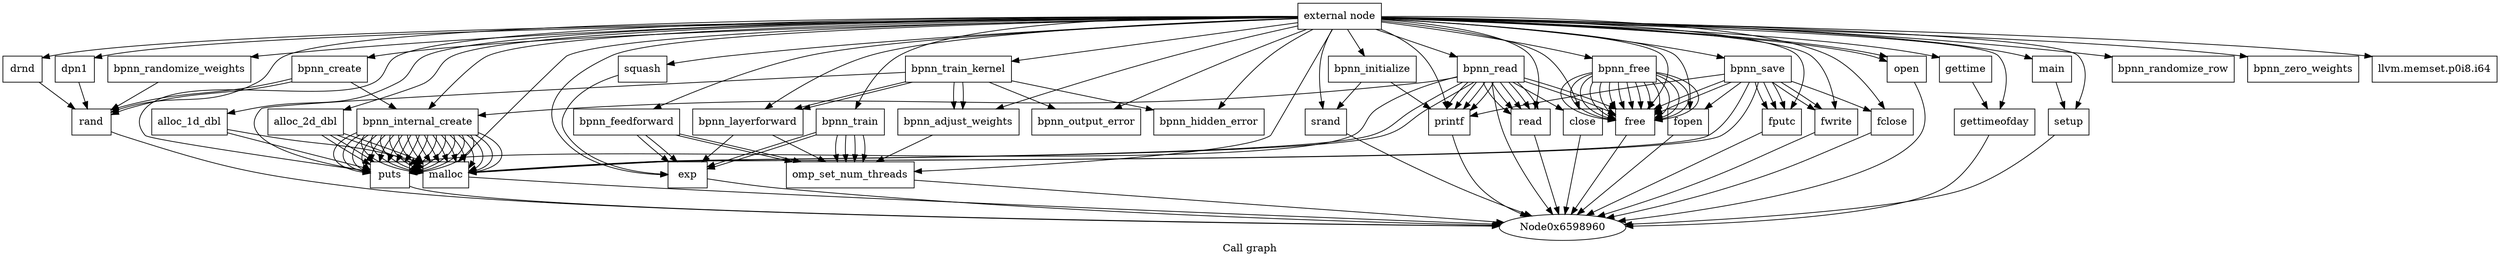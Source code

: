 digraph "Call graph" {
	label="Call graph";

	Node0x6612b30 [shape=record,label="{external node}"];
	Node0x6612b30 -> Node0x6609830;
	Node0x6612b30 -> Node0x65a1330;
	Node0x6612b30 -> Node0x65f8f20;
	Node0x6612b30 -> Node0x65a0860;
	Node0x6612b30 -> Node0x65ece60;
	Node0x6612b30 -> Node0x65a2580;
	Node0x6612b30 -> Node0x661ac60;
	Node0x6612b30 -> Node0x65a31b0;
	Node0x6612b30 -> Node0x65a5520;
	Node0x6612b30 -> Node0x65a6d40;
	Node0x6612b30 -> Node0x65a73c0;
	Node0x6612b30 -> Node0x65aa1a0;
	Node0x6612b30 -> Node0x65aab90;
	Node0x6612b30 -> Node0x65ad020;
	Node0x6612b30 -> Node0x65ae100;
	Node0x6612b30 -> Node0x65b2440;
	Node0x6612b30 -> Node0x65b43e0;
	Node0x6612b30 -> Node0x65b4f10;
	Node0x6612b30 -> Node0x65b6ca0;
	Node0x6612b30 -> Node0x65c3a10;
	Node0x6612b30 -> Node0x65c7b50;
	Node0x6612b30 -> Node0x65cbf20;
	Node0x6612b30 -> Node0x65ceb20;
	Node0x6612b30 -> Node0x65d4680;
	Node0x6612b30 -> Node0x65dcec0;
	Node0x6612b30 -> Node0x65f7960;
	Node0x6612b30 -> Node0x66071b0;
	Node0x6612b30 -> Node0x66073d0;
	Node0x6612b30 -> Node0x6608a50;
	Node0x6612b30 -> Node0x660cc90;
	Node0x6612b30 -> Node0x660f470;
	Node0x6612b30 -> Node0x6610650;
	Node0x6612b30 -> Node0x6611de0;
	Node0x6612b30 -> Node0x661bd00;
	Node0x6612b30 -> Node0x661bd00;
	Node0x6612b30 -> Node0x6616c00;
	Node0x6612b30 -> Node0x6617fb0;
	Node0x6612b30 -> Node0x661e8a0;
	Node0x6612b30 -> Node0x65eee00;
	Node0x6612b30 -> Node0x658e080;
	Node0x6612b30 -> Node0x6590c40;
	Node0x6612b30 -> Node0x65a1180;
	Node0x661bd00 [shape=record,label="{open}"];
	Node0x661bd00 -> Node0x6598960;
	Node0x6609830 [shape=record,label="{drnd}"];
	Node0x6609830 -> Node0x65a1330;
	Node0x65a1330 [shape=record,label="{rand}"];
	Node0x65a1330 -> Node0x6598960;
	Node0x65f8f20 [shape=record,label="{dpn1}"];
	Node0x65f8f20 -> Node0x65a1330;
	Node0x65a0860 [shape=record,label="{squash}"];
	Node0x65a0860 -> Node0x65ece60;
	Node0x65ece60 [shape=record,label="{exp}"];
	Node0x65ece60 -> Node0x6598960;
	Node0x65a2580 [shape=record,label="{alloc_1d_dbl}"];
	Node0x65a2580 -> Node0x661ac60;
	Node0x65a2580 -> Node0x65a31b0;
	Node0x661ac60 [shape=record,label="{malloc}"];
	Node0x661ac60 -> Node0x6598960;
	Node0x65a31b0 [shape=record,label="{puts}"];
	Node0x65a31b0 -> Node0x6598960;
	Node0x65a5520 [shape=record,label="{alloc_2d_dbl}"];
	Node0x65a5520 -> Node0x661ac60;
	Node0x65a5520 -> Node0x65a31b0;
	Node0x65a5520 -> Node0x661ac60;
	Node0x65a5520 -> Node0x65a31b0;
	Node0x65a6d40 [shape=record,label="{bpnn_randomize_weights}"];
	Node0x65a6d40 -> Node0x65a1330;
	Node0x65a73c0 [shape=record,label="{bpnn_randomize_row}"];
	Node0x65aa1a0 [shape=record,label="{bpnn_zero_weights}"];
	Node0x65aab90 [shape=record,label="{llvm.memset.p0i8.i64}"];
	Node0x65eee00 [shape=record,label="{gettimeofday}"];
	Node0x65eee00 -> Node0x6598960;
	Node0x65ad020 [shape=record,label="{bpnn_initialize}"];
	Node0x65ad020 -> Node0x65ae100;
	Node0x65ad020 -> Node0x65b2440;
	Node0x65ae100 [shape=record,label="{printf}"];
	Node0x65ae100 -> Node0x6598960;
	Node0x65b2440 [shape=record,label="{srand}"];
	Node0x65b2440 -> Node0x6598960;
	Node0x65b43e0 [shape=record,label="{bpnn_internal_create}"];
	Node0x65b43e0 -> Node0x661ac60;
	Node0x65b43e0 -> Node0x65a31b0;
	Node0x65b43e0 -> Node0x661ac60;
	Node0x65b43e0 -> Node0x65a31b0;
	Node0x65b43e0 -> Node0x661ac60;
	Node0x65b43e0 -> Node0x65a31b0;
	Node0x65b43e0 -> Node0x661ac60;
	Node0x65b43e0 -> Node0x65a31b0;
	Node0x65b43e0 -> Node0x661ac60;
	Node0x65b43e0 -> Node0x65a31b0;
	Node0x65b43e0 -> Node0x661ac60;
	Node0x65b43e0 -> Node0x65a31b0;
	Node0x65b43e0 -> Node0x661ac60;
	Node0x65b43e0 -> Node0x65a31b0;
	Node0x65b43e0 -> Node0x661ac60;
	Node0x65b43e0 -> Node0x65a31b0;
	Node0x65b43e0 -> Node0x661ac60;
	Node0x65b43e0 -> Node0x65a31b0;
	Node0x65b43e0 -> Node0x661ac60;
	Node0x65b43e0 -> Node0x65a31b0;
	Node0x65b43e0 -> Node0x661ac60;
	Node0x65b43e0 -> Node0x65a31b0;
	Node0x65b43e0 -> Node0x661ac60;
	Node0x65b43e0 -> Node0x65a31b0;
	Node0x65b43e0 -> Node0x661ac60;
	Node0x65b43e0 -> Node0x65a31b0;
	Node0x65b43e0 -> Node0x661ac60;
	Node0x65b43e0 -> Node0x65a31b0;
	Node0x65b43e0 -> Node0x661ac60;
	Node0x65b43e0 -> Node0x65a31b0;
	Node0x65b4f10 [shape=record,label="{bpnn_free}"];
	Node0x65b4f10 -> Node0x65b6ca0;
	Node0x65b4f10 -> Node0x65b6ca0;
	Node0x65b4f10 -> Node0x65b6ca0;
	Node0x65b4f10 -> Node0x65b6ca0;
	Node0x65b4f10 -> Node0x65b6ca0;
	Node0x65b4f10 -> Node0x65b6ca0;
	Node0x65b4f10 -> Node0x65b6ca0;
	Node0x65b4f10 -> Node0x65b6ca0;
	Node0x65b4f10 -> Node0x65b6ca0;
	Node0x65b4f10 -> Node0x65b6ca0;
	Node0x65b4f10 -> Node0x65b6ca0;
	Node0x65b4f10 -> Node0x65b6ca0;
	Node0x65b4f10 -> Node0x65b6ca0;
	Node0x65b4f10 -> Node0x65b6ca0;
	Node0x65b4f10 -> Node0x65b6ca0;
	Node0x65cbf20 [shape=record,label="{omp_set_num_threads}"];
	Node0x65cbf20 -> Node0x6598960;
	Node0x65b6ca0 [shape=record,label="{free}"];
	Node0x65b6ca0 -> Node0x6598960;
	Node0x65c3a10 [shape=record,label="{bpnn_create}"];
	Node0x65c3a10 -> Node0x65b43e0;
	Node0x65c3a10 -> Node0x65a1330;
	Node0x65c3a10 -> Node0x65a1330;
	Node0x65c7b50 [shape=record,label="{bpnn_layerforward}"];
	Node0x65c7b50 -> Node0x65cbf20;
	Node0x65c7b50 -> Node0x65ece60;
	Node0x66071b0 [shape=record,label="{bpnn_train}"];
	Node0x66071b0 -> Node0x65cbf20;
	Node0x66071b0 -> Node0x65ece60;
	Node0x66071b0 -> Node0x65cbf20;
	Node0x66071b0 -> Node0x65ece60;
	Node0x66071b0 -> Node0x65cbf20;
	Node0x66071b0 -> Node0x65cbf20;
	Node0x65ceb20 [shape=record,label="{bpnn_output_error}"];
	Node0x65d4680 [shape=record,label="{bpnn_hidden_error}"];
	Node0x65dcec0 [shape=record,label="{bpnn_adjust_weights}"];
	Node0x65dcec0 -> Node0x65cbf20;
	Node0x65f7960 [shape=record,label="{bpnn_feedforward}"];
	Node0x65f7960 -> Node0x65cbf20;
	Node0x65f7960 -> Node0x65ece60;
	Node0x65f7960 -> Node0x65cbf20;
	Node0x65f7960 -> Node0x65ece60;
	Node0x66073d0 [shape=record,label="{bpnn_save}"];
	Node0x66073d0 -> Node0x6608a50;
	Node0x66073d0 -> Node0x65ae100;
	Node0x66073d0 -> Node0x660cc90;
	Node0x66073d0 -> Node0x660cc90;
	Node0x66073d0 -> Node0x660cc90;
	Node0x66073d0 -> Node0x661ac60;
	Node0x66073d0 -> Node0x660f470;
	Node0x66073d0 -> Node0x65b6ca0;
	Node0x66073d0 -> Node0x661ac60;
	Node0x66073d0 -> Node0x660f470;
	Node0x66073d0 -> Node0x65b6ca0;
	Node0x66073d0 -> Node0x6610650;
	Node0x6608a50 [shape=record,label="{fopen}"];
	Node0x6608a50 -> Node0x6598960;
	Node0x660cc90 [shape=record,label="{fputc}"];
	Node0x660cc90 -> Node0x6598960;
	Node0x660f470 [shape=record,label="{fwrite}"];
	Node0x660f470 -> Node0x6598960;
	Node0x6611de0 [shape=record,label="{bpnn_read}"];
	Node0x6611de0 -> Node0x6598960;
	Node0x6611de0 -> Node0x65ae100;
	Node0x6611de0 -> Node0x6616c00;
	Node0x6611de0 -> Node0x6616c00;
	Node0x6611de0 -> Node0x6616c00;
	Node0x6611de0 -> Node0x65b43e0;
	Node0x6611de0 -> Node0x65ae100;
	Node0x6611de0 -> Node0x65ae100;
	Node0x6611de0 -> Node0x661ac60;
	Node0x6611de0 -> Node0x6616c00;
	Node0x6611de0 -> Node0x65b6ca0;
	Node0x6611de0 -> Node0x65ae100;
	Node0x6611de0 -> Node0x661ac60;
	Node0x6611de0 -> Node0x6616c00;
	Node0x6611de0 -> Node0x65b6ca0;
	Node0x6611de0 -> Node0x6617fb0;
	Node0x6611de0 -> Node0x65a31b0;
	Node0x6610650 [shape=record,label="{fclose}"];
	Node0x6610650 -> Node0x6598960;
	Node0x6616c00 [shape=record,label="{read}"];
	Node0x6616c00 -> Node0x6598960;
	Node0x6617fb0 [shape=record,label="{close}"];
	Node0x6617fb0 -> Node0x6598960;
	Node0x661e8a0 [shape=record,label="{gettime}"];
	Node0x661e8a0 -> Node0x65eee00;
	Node0x658e080 [shape=record,label="{main}"];
	Node0x658e080 -> Node0x6590c40;
	Node0x6590c40 [shape=record,label="{setup}"];
	Node0x6590c40 -> Node0x6598960;
	Node0x65a1180 [shape=record,label="{bpnn_train_kernel}"];
	Node0x65a1180 -> Node0x65a31b0;
	Node0x65a1180 -> Node0x65c7b50;
	Node0x65a1180 -> Node0x65c7b50;
	Node0x65a1180 -> Node0x65ceb20;
	Node0x65a1180 -> Node0x65d4680;
	Node0x65a1180 -> Node0x65dcec0;
	Node0x65a1180 -> Node0x65dcec0;
}
